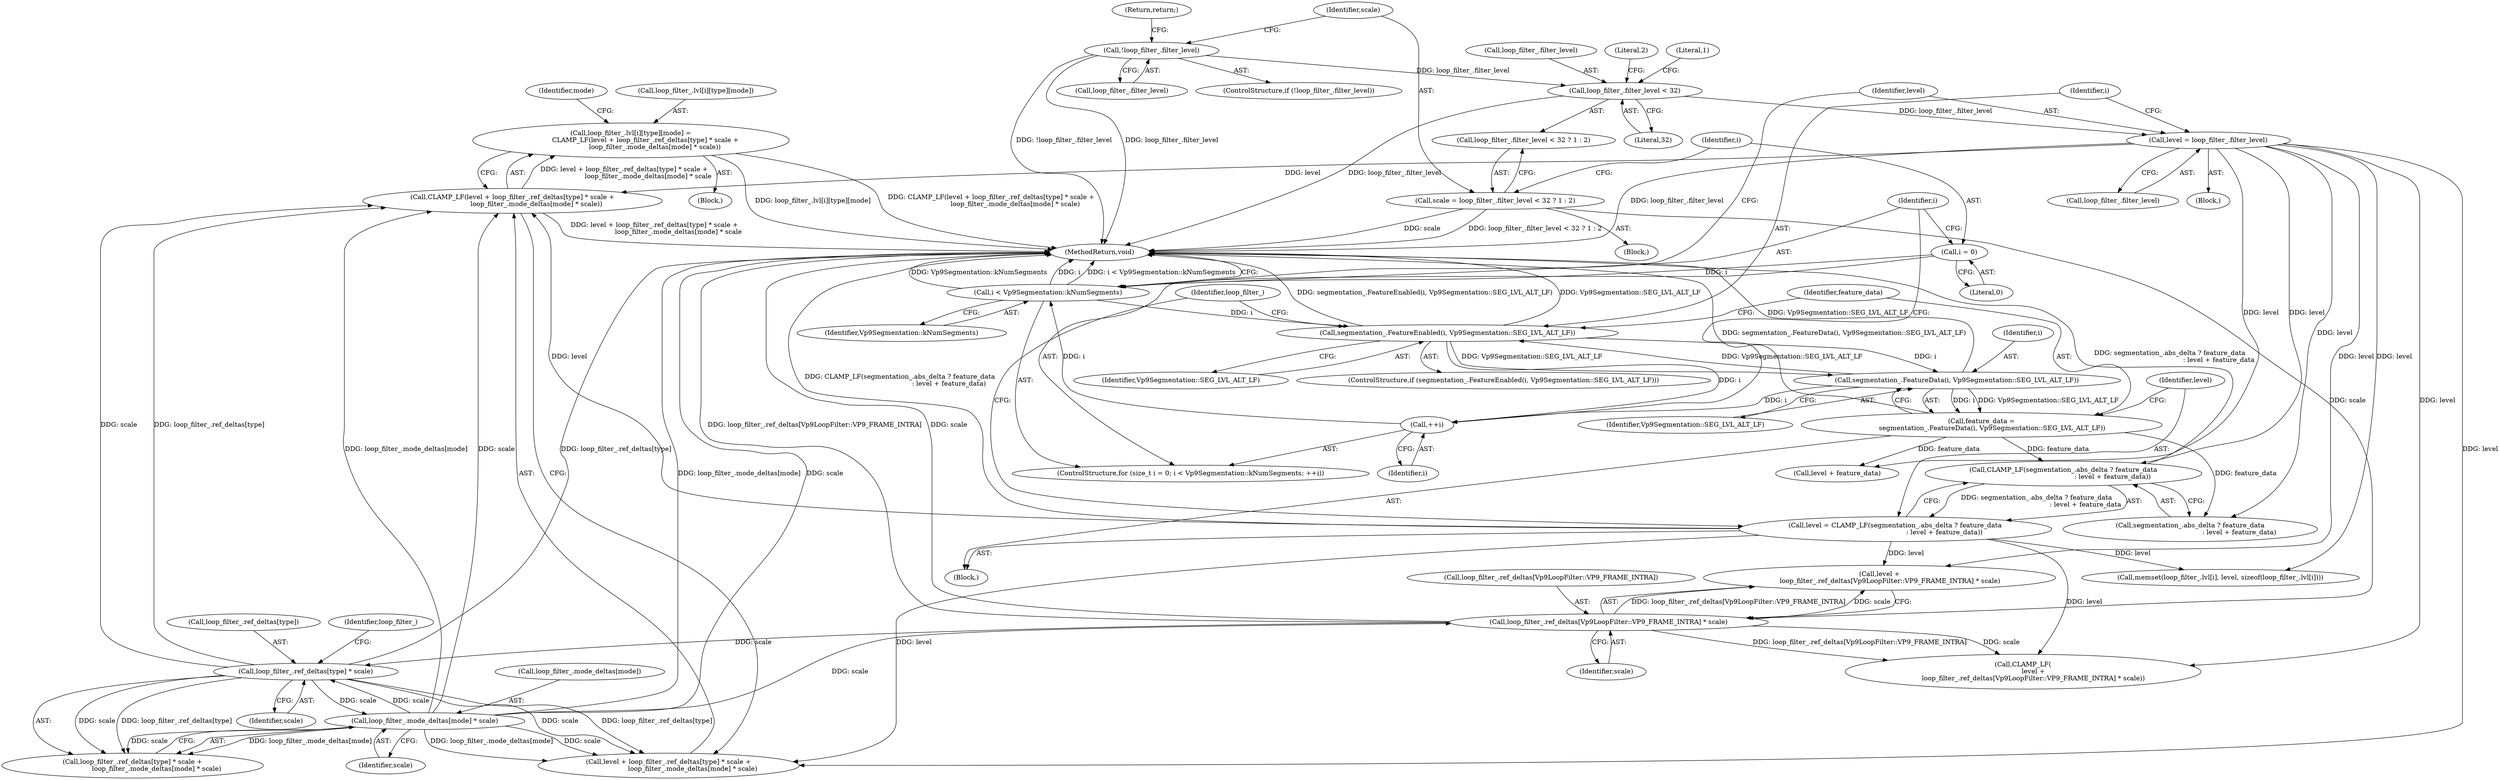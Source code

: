 digraph "1_Chrome_27c68f543e5eba779902447445dfb05ec3f5bf75_24@array" {
"1000232" [label="(Call,loop_filter_.lvl[i][type][mode] =\n              CLAMP_LF(level + loop_filter_.ref_deltas[type] * scale +\n                       loop_filter_.mode_deltas[mode] * scale))"];
"1000242" [label="(Call,CLAMP_LF(level + loop_filter_.ref_deltas[type] * scale +\n                       loop_filter_.mode_deltas[mode] * scale))"];
"1000131" [label="(Call,level = loop_filter_.filter_level)"];
"1000112" [label="(Call,loop_filter_.filter_level < 32)"];
"1000103" [label="(Call,!loop_filter_.filter_level)"];
"1000147" [label="(Call,level = CLAMP_LF(segmentation_.abs_delta ? feature_data\n                                               : level + feature_data))"];
"1000149" [label="(Call,CLAMP_LF(segmentation_.abs_delta ? feature_data\n                                               : level + feature_data))"];
"1000142" [label="(Call,feature_data =\n          segmentation_.FeatureData(i, Vp9Segmentation::SEG_LVL_ALT_LF))"];
"1000144" [label="(Call,segmentation_.FeatureData(i, Vp9Segmentation::SEG_LVL_ALT_LF))"];
"1000137" [label="(Call,segmentation_.FeatureEnabled(i, Vp9Segmentation::SEG_LVL_ALT_LF))"];
"1000124" [label="(Call,i < Vp9Segmentation::kNumSegments)"];
"1000121" [label="(Call,i = 0)"];
"1000127" [label="(Call,++i)"];
"1000246" [label="(Call,loop_filter_.ref_deltas[type] * scale)"];
"1000253" [label="(Call,loop_filter_.mode_deltas[mode] * scale)"];
"1000192" [label="(Call,loop_filter_.ref_deltas[Vp9LoopFilter::VP9_FRAME_INTRA] * scale)"];
"1000109" [label="(Call,scale = loop_filter_.filter_level < 32 ? 1 : 2)"];
"1000133" [label="(Call,loop_filter_.filter_level)"];
"1000116" [label="(Literal,32)"];
"1000190" [label="(Call,level +\n          loop_filter_.ref_deltas[Vp9LoopFilter::VP9_FRAME_INTRA] * scale)"];
"1000161" [label="(Identifier,loop_filter_)"];
"1000143" [label="(Identifier,feature_data)"];
"1000124" [label="(Call,i < Vp9Segmentation::kNumSegments)"];
"1000192" [label="(Call,loop_filter_.ref_deltas[Vp9LoopFilter::VP9_FRAME_INTRA] * scale)"];
"1000254" [label="(Call,loop_filter_.mode_deltas[mode])"];
"1000137" [label="(Call,segmentation_.FeatureEnabled(i, Vp9Segmentation::SEG_LVL_ALT_LF))"];
"1000128" [label="(Identifier,i)"];
"1000150" [label="(Call,segmentation_.abs_delta ? feature_data\n                                               : level + feature_data)"];
"1000118" [label="(Literal,2)"];
"1000123" [label="(Literal,0)"];
"1000252" [label="(Identifier,scale)"];
"1000155" [label="(Call,level + feature_data)"];
"1000253" [label="(Call,loop_filter_.mode_deltas[mode] * scale)"];
"1000125" [label="(Identifier,i)"];
"1000247" [label="(Call,loop_filter_.ref_deltas[type])"];
"1000164" [label="(Call,memset(loop_filter_.lvl[i], level, sizeof(loop_filter_.lvl[i])))"];
"1000230" [label="(Identifier,mode)"];
"1000119" [label="(ControlStructure,for (size_t i = 0; i < Vp9Segmentation::kNumSegments; ++i))"];
"1000198" [label="(Identifier,scale)"];
"1000140" [label="(Block,)"];
"1000142" [label="(Call,feature_data =\n          segmentation_.FeatureData(i, Vp9Segmentation::SEG_LVL_ALT_LF))"];
"1000110" [label="(Identifier,scale)"];
"1000256" [label="(Identifier,loop_filter_)"];
"1000129" [label="(Block,)"];
"1000145" [label="(Identifier,i)"];
"1000138" [label="(Identifier,i)"];
"1000127" [label="(Call,++i)"];
"1000126" [label="(Identifier,Vp9Segmentation::kNumSegments)"];
"1000144" [label="(Call,segmentation_.FeatureData(i, Vp9Segmentation::SEG_LVL_ALT_LF))"];
"1000259" [label="(Identifier,scale)"];
"1000117" [label="(Literal,1)"];
"1000189" [label="(Call,CLAMP_LF(\n          level +\n          loop_filter_.ref_deltas[Vp9LoopFilter::VP9_FRAME_INTRA] * scale))"];
"1000233" [label="(Call,loop_filter_.lvl[i][type][mode])"];
"1000107" [label="(Return,return;)"];
"1000103" [label="(Call,!loop_filter_.filter_level)"];
"1000146" [label="(Identifier,Vp9Segmentation::SEG_LVL_ALT_LF)"];
"1000121" [label="(Call,i = 0)"];
"1000112" [label="(Call,loop_filter_.filter_level < 32)"];
"1000111" [label="(Call,loop_filter_.filter_level < 32 ? 1 : 2)"];
"1000231" [label="(Block,)"];
"1000260" [label="(MethodReturn,void)"];
"1000139" [label="(Identifier,Vp9Segmentation::SEG_LVL_ALT_LF)"];
"1000242" [label="(Call,CLAMP_LF(level + loop_filter_.ref_deltas[type] * scale +\n                       loop_filter_.mode_deltas[mode] * scale))"];
"1000245" [label="(Call,loop_filter_.ref_deltas[type] * scale +\n                       loop_filter_.mode_deltas[mode] * scale)"];
"1000101" [label="(Block,)"];
"1000148" [label="(Identifier,level)"];
"1000149" [label="(Call,CLAMP_LF(segmentation_.abs_delta ? feature_data\n                                               : level + feature_data))"];
"1000113" [label="(Call,loop_filter_.filter_level)"];
"1000102" [label="(ControlStructure,if (!loop_filter_.filter_level))"];
"1000109" [label="(Call,scale = loop_filter_.filter_level < 32 ? 1 : 2)"];
"1000243" [label="(Call,level + loop_filter_.ref_deltas[type] * scale +\n                       loop_filter_.mode_deltas[mode] * scale)"];
"1000232" [label="(Call,loop_filter_.lvl[i][type][mode] =\n              CLAMP_LF(level + loop_filter_.ref_deltas[type] * scale +\n                       loop_filter_.mode_deltas[mode] * scale))"];
"1000132" [label="(Identifier,level)"];
"1000122" [label="(Identifier,i)"];
"1000147" [label="(Call,level = CLAMP_LF(segmentation_.abs_delta ? feature_data\n                                               : level + feature_data))"];
"1000246" [label="(Call,loop_filter_.ref_deltas[type] * scale)"];
"1000193" [label="(Call,loop_filter_.ref_deltas[Vp9LoopFilter::VP9_FRAME_INTRA])"];
"1000131" [label="(Call,level = loop_filter_.filter_level)"];
"1000104" [label="(Call,loop_filter_.filter_level)"];
"1000136" [label="(ControlStructure,if (segmentation_.FeatureEnabled(i, Vp9Segmentation::SEG_LVL_ALT_LF)))"];
"1000232" -> "1000231"  [label="AST: "];
"1000232" -> "1000242"  [label="CFG: "];
"1000233" -> "1000232"  [label="AST: "];
"1000242" -> "1000232"  [label="AST: "];
"1000230" -> "1000232"  [label="CFG: "];
"1000232" -> "1000260"  [label="DDG: loop_filter_.lvl[i][type][mode]"];
"1000232" -> "1000260"  [label="DDG: CLAMP_LF(level + loop_filter_.ref_deltas[type] * scale +\n                       loop_filter_.mode_deltas[mode] * scale)"];
"1000242" -> "1000232"  [label="DDG: level + loop_filter_.ref_deltas[type] * scale +\n                       loop_filter_.mode_deltas[mode] * scale"];
"1000242" -> "1000243"  [label="CFG: "];
"1000243" -> "1000242"  [label="AST: "];
"1000242" -> "1000260"  [label="DDG: level + loop_filter_.ref_deltas[type] * scale +\n                       loop_filter_.mode_deltas[mode] * scale"];
"1000131" -> "1000242"  [label="DDG: level"];
"1000147" -> "1000242"  [label="DDG: level"];
"1000246" -> "1000242"  [label="DDG: loop_filter_.ref_deltas[type]"];
"1000246" -> "1000242"  [label="DDG: scale"];
"1000253" -> "1000242"  [label="DDG: loop_filter_.mode_deltas[mode]"];
"1000253" -> "1000242"  [label="DDG: scale"];
"1000131" -> "1000129"  [label="AST: "];
"1000131" -> "1000133"  [label="CFG: "];
"1000132" -> "1000131"  [label="AST: "];
"1000133" -> "1000131"  [label="AST: "];
"1000138" -> "1000131"  [label="CFG: "];
"1000131" -> "1000260"  [label="DDG: loop_filter_.filter_level"];
"1000112" -> "1000131"  [label="DDG: loop_filter_.filter_level"];
"1000131" -> "1000149"  [label="DDG: level"];
"1000131" -> "1000150"  [label="DDG: level"];
"1000131" -> "1000155"  [label="DDG: level"];
"1000131" -> "1000164"  [label="DDG: level"];
"1000131" -> "1000189"  [label="DDG: level"];
"1000131" -> "1000190"  [label="DDG: level"];
"1000131" -> "1000243"  [label="DDG: level"];
"1000112" -> "1000111"  [label="AST: "];
"1000112" -> "1000116"  [label="CFG: "];
"1000113" -> "1000112"  [label="AST: "];
"1000116" -> "1000112"  [label="AST: "];
"1000117" -> "1000112"  [label="CFG: "];
"1000118" -> "1000112"  [label="CFG: "];
"1000112" -> "1000260"  [label="DDG: loop_filter_.filter_level"];
"1000103" -> "1000112"  [label="DDG: loop_filter_.filter_level"];
"1000103" -> "1000102"  [label="AST: "];
"1000103" -> "1000104"  [label="CFG: "];
"1000104" -> "1000103"  [label="AST: "];
"1000107" -> "1000103"  [label="CFG: "];
"1000110" -> "1000103"  [label="CFG: "];
"1000103" -> "1000260"  [label="DDG: loop_filter_.filter_level"];
"1000103" -> "1000260"  [label="DDG: !loop_filter_.filter_level"];
"1000147" -> "1000140"  [label="AST: "];
"1000147" -> "1000149"  [label="CFG: "];
"1000148" -> "1000147"  [label="AST: "];
"1000149" -> "1000147"  [label="AST: "];
"1000161" -> "1000147"  [label="CFG: "];
"1000147" -> "1000260"  [label="DDG: CLAMP_LF(segmentation_.abs_delta ? feature_data\n                                               : level + feature_data)"];
"1000149" -> "1000147"  [label="DDG: segmentation_.abs_delta ? feature_data\n                                               : level + feature_data"];
"1000147" -> "1000164"  [label="DDG: level"];
"1000147" -> "1000189"  [label="DDG: level"];
"1000147" -> "1000190"  [label="DDG: level"];
"1000147" -> "1000243"  [label="DDG: level"];
"1000149" -> "1000150"  [label="CFG: "];
"1000150" -> "1000149"  [label="AST: "];
"1000149" -> "1000260"  [label="DDG: segmentation_.abs_delta ? feature_data\n                                               : level + feature_data"];
"1000142" -> "1000149"  [label="DDG: feature_data"];
"1000142" -> "1000140"  [label="AST: "];
"1000142" -> "1000144"  [label="CFG: "];
"1000143" -> "1000142"  [label="AST: "];
"1000144" -> "1000142"  [label="AST: "];
"1000148" -> "1000142"  [label="CFG: "];
"1000142" -> "1000260"  [label="DDG: segmentation_.FeatureData(i, Vp9Segmentation::SEG_LVL_ALT_LF)"];
"1000144" -> "1000142"  [label="DDG: i"];
"1000144" -> "1000142"  [label="DDG: Vp9Segmentation::SEG_LVL_ALT_LF"];
"1000142" -> "1000150"  [label="DDG: feature_data"];
"1000142" -> "1000155"  [label="DDG: feature_data"];
"1000144" -> "1000146"  [label="CFG: "];
"1000145" -> "1000144"  [label="AST: "];
"1000146" -> "1000144"  [label="AST: "];
"1000144" -> "1000260"  [label="DDG: Vp9Segmentation::SEG_LVL_ALT_LF"];
"1000144" -> "1000127"  [label="DDG: i"];
"1000144" -> "1000137"  [label="DDG: Vp9Segmentation::SEG_LVL_ALT_LF"];
"1000137" -> "1000144"  [label="DDG: i"];
"1000137" -> "1000144"  [label="DDG: Vp9Segmentation::SEG_LVL_ALT_LF"];
"1000137" -> "1000136"  [label="AST: "];
"1000137" -> "1000139"  [label="CFG: "];
"1000138" -> "1000137"  [label="AST: "];
"1000139" -> "1000137"  [label="AST: "];
"1000143" -> "1000137"  [label="CFG: "];
"1000161" -> "1000137"  [label="CFG: "];
"1000137" -> "1000260"  [label="DDG: Vp9Segmentation::SEG_LVL_ALT_LF"];
"1000137" -> "1000260"  [label="DDG: segmentation_.FeatureEnabled(i, Vp9Segmentation::SEG_LVL_ALT_LF)"];
"1000137" -> "1000127"  [label="DDG: i"];
"1000124" -> "1000137"  [label="DDG: i"];
"1000124" -> "1000119"  [label="AST: "];
"1000124" -> "1000126"  [label="CFG: "];
"1000125" -> "1000124"  [label="AST: "];
"1000126" -> "1000124"  [label="AST: "];
"1000132" -> "1000124"  [label="CFG: "];
"1000260" -> "1000124"  [label="CFG: "];
"1000124" -> "1000260"  [label="DDG: Vp9Segmentation::kNumSegments"];
"1000124" -> "1000260"  [label="DDG: i"];
"1000124" -> "1000260"  [label="DDG: i < Vp9Segmentation::kNumSegments"];
"1000121" -> "1000124"  [label="DDG: i"];
"1000127" -> "1000124"  [label="DDG: i"];
"1000121" -> "1000119"  [label="AST: "];
"1000121" -> "1000123"  [label="CFG: "];
"1000122" -> "1000121"  [label="AST: "];
"1000123" -> "1000121"  [label="AST: "];
"1000125" -> "1000121"  [label="CFG: "];
"1000127" -> "1000119"  [label="AST: "];
"1000127" -> "1000128"  [label="CFG: "];
"1000128" -> "1000127"  [label="AST: "];
"1000125" -> "1000127"  [label="CFG: "];
"1000246" -> "1000245"  [label="AST: "];
"1000246" -> "1000252"  [label="CFG: "];
"1000247" -> "1000246"  [label="AST: "];
"1000252" -> "1000246"  [label="AST: "];
"1000256" -> "1000246"  [label="CFG: "];
"1000246" -> "1000260"  [label="DDG: loop_filter_.ref_deltas[type]"];
"1000246" -> "1000243"  [label="DDG: loop_filter_.ref_deltas[type]"];
"1000246" -> "1000243"  [label="DDG: scale"];
"1000246" -> "1000245"  [label="DDG: loop_filter_.ref_deltas[type]"];
"1000246" -> "1000245"  [label="DDG: scale"];
"1000253" -> "1000246"  [label="DDG: scale"];
"1000192" -> "1000246"  [label="DDG: scale"];
"1000246" -> "1000253"  [label="DDG: scale"];
"1000253" -> "1000245"  [label="AST: "];
"1000253" -> "1000259"  [label="CFG: "];
"1000254" -> "1000253"  [label="AST: "];
"1000259" -> "1000253"  [label="AST: "];
"1000245" -> "1000253"  [label="CFG: "];
"1000253" -> "1000260"  [label="DDG: scale"];
"1000253" -> "1000260"  [label="DDG: loop_filter_.mode_deltas[mode]"];
"1000253" -> "1000192"  [label="DDG: scale"];
"1000253" -> "1000243"  [label="DDG: loop_filter_.mode_deltas[mode]"];
"1000253" -> "1000243"  [label="DDG: scale"];
"1000253" -> "1000245"  [label="DDG: loop_filter_.mode_deltas[mode]"];
"1000253" -> "1000245"  [label="DDG: scale"];
"1000192" -> "1000190"  [label="AST: "];
"1000192" -> "1000198"  [label="CFG: "];
"1000193" -> "1000192"  [label="AST: "];
"1000198" -> "1000192"  [label="AST: "];
"1000190" -> "1000192"  [label="CFG: "];
"1000192" -> "1000260"  [label="DDG: loop_filter_.ref_deltas[Vp9LoopFilter::VP9_FRAME_INTRA]"];
"1000192" -> "1000260"  [label="DDG: scale"];
"1000192" -> "1000189"  [label="DDG: loop_filter_.ref_deltas[Vp9LoopFilter::VP9_FRAME_INTRA]"];
"1000192" -> "1000189"  [label="DDG: scale"];
"1000192" -> "1000190"  [label="DDG: loop_filter_.ref_deltas[Vp9LoopFilter::VP9_FRAME_INTRA]"];
"1000192" -> "1000190"  [label="DDG: scale"];
"1000109" -> "1000192"  [label="DDG: scale"];
"1000109" -> "1000101"  [label="AST: "];
"1000109" -> "1000111"  [label="CFG: "];
"1000110" -> "1000109"  [label="AST: "];
"1000111" -> "1000109"  [label="AST: "];
"1000122" -> "1000109"  [label="CFG: "];
"1000109" -> "1000260"  [label="DDG: scale"];
"1000109" -> "1000260"  [label="DDG: loop_filter_.filter_level < 32 ? 1 : 2"];
}
